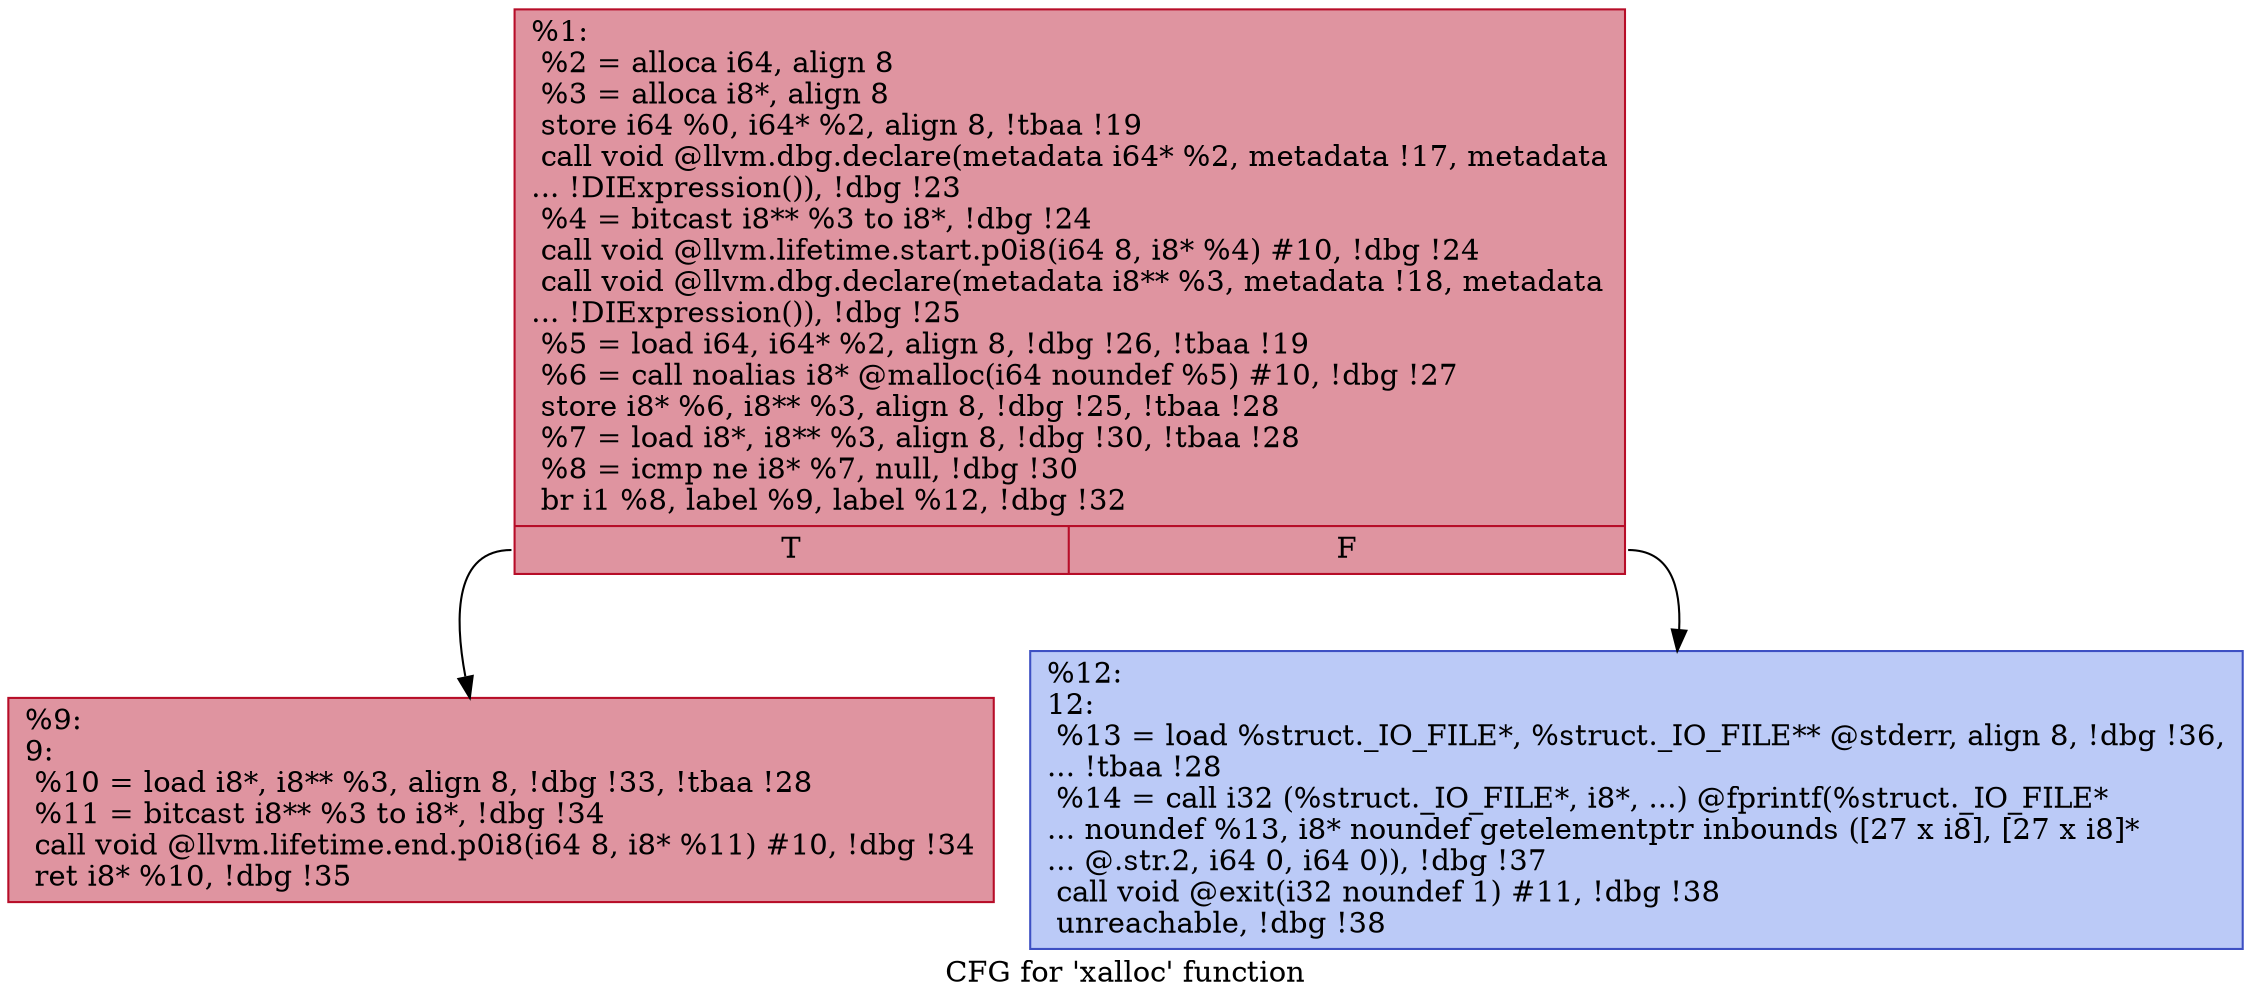 digraph "CFG for 'xalloc' function" {
	label="CFG for 'xalloc' function";

	Node0x133cae0 [shape=record,color="#b70d28ff", style=filled, fillcolor="#b70d2870",label="{%1:\l  %2 = alloca i64, align 8\l  %3 = alloca i8*, align 8\l  store i64 %0, i64* %2, align 8, !tbaa !19\l  call void @llvm.dbg.declare(metadata i64* %2, metadata !17, metadata\l... !DIExpression()), !dbg !23\l  %4 = bitcast i8** %3 to i8*, !dbg !24\l  call void @llvm.lifetime.start.p0i8(i64 8, i8* %4) #10, !dbg !24\l  call void @llvm.dbg.declare(metadata i8** %3, metadata !18, metadata\l... !DIExpression()), !dbg !25\l  %5 = load i64, i64* %2, align 8, !dbg !26, !tbaa !19\l  %6 = call noalias i8* @malloc(i64 noundef %5) #10, !dbg !27\l  store i8* %6, i8** %3, align 8, !dbg !25, !tbaa !28\l  %7 = load i8*, i8** %3, align 8, !dbg !30, !tbaa !28\l  %8 = icmp ne i8* %7, null, !dbg !30\l  br i1 %8, label %9, label %12, !dbg !32\l|{<s0>T|<s1>F}}"];
	Node0x133cae0:s0 -> Node0x1337d80;
	Node0x133cae0:s1 -> Node0x1337dd0;
	Node0x1337d80 [shape=record,color="#b70d28ff", style=filled, fillcolor="#b70d2870",label="{%9:\l9:                                                \l  %10 = load i8*, i8** %3, align 8, !dbg !33, !tbaa !28\l  %11 = bitcast i8** %3 to i8*, !dbg !34\l  call void @llvm.lifetime.end.p0i8(i64 8, i8* %11) #10, !dbg !34\l  ret i8* %10, !dbg !35\l}"];
	Node0x1337dd0 [shape=record,color="#3d50c3ff", style=filled, fillcolor="#6687ed70",label="{%12:\l12:                                               \l  %13 = load %struct._IO_FILE*, %struct._IO_FILE** @stderr, align 8, !dbg !36,\l... !tbaa !28\l  %14 = call i32 (%struct._IO_FILE*, i8*, ...) @fprintf(%struct._IO_FILE*\l... noundef %13, i8* noundef getelementptr inbounds ([27 x i8], [27 x i8]*\l... @.str.2, i64 0, i64 0)), !dbg !37\l  call void @exit(i32 noundef 1) #11, !dbg !38\l  unreachable, !dbg !38\l}"];
}
